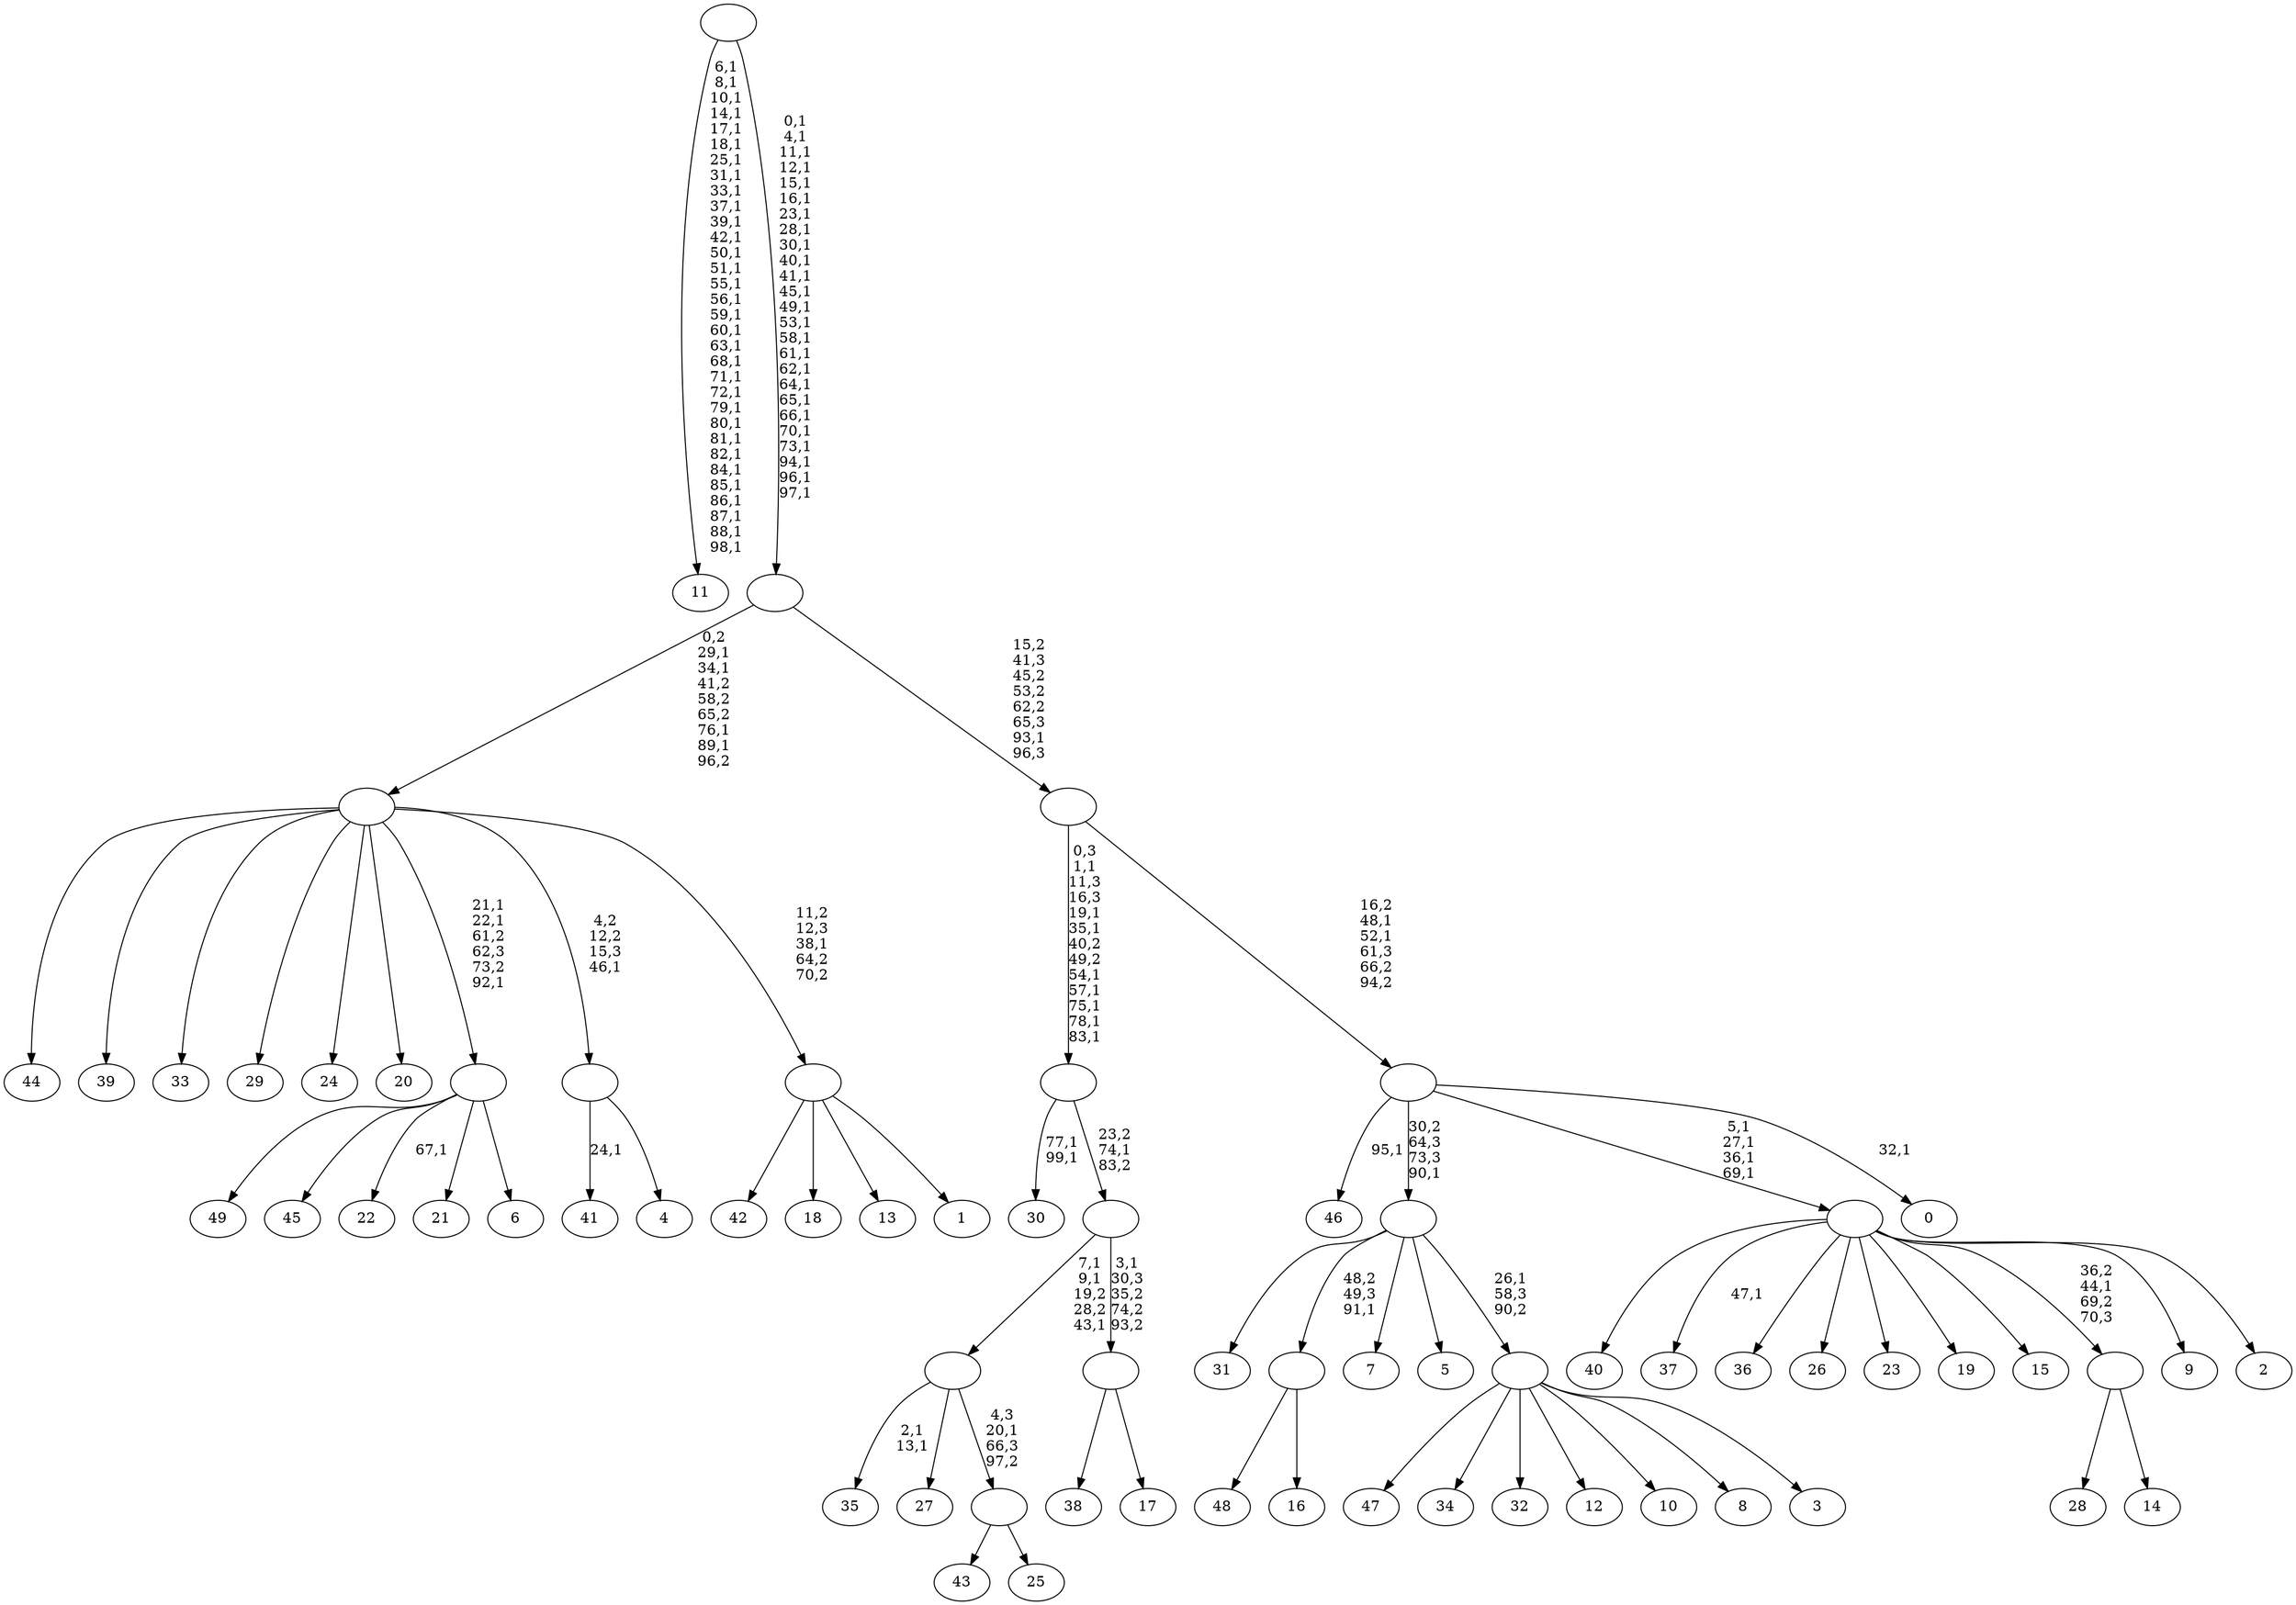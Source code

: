digraph T {
	150 [label="49"]
	149 [label="48"]
	148 [label="47"]
	147 [label="46"]
	145 [label="45"]
	144 [label="44"]
	143 [label="43"]
	142 [label="42"]
	141 [label="41"]
	139 [label="40"]
	138 [label="39"]
	137 [label="38"]
	136 [label="37"]
	134 [label="36"]
	133 [label="35"]
	130 [label="34"]
	129 [label="33"]
	128 [label="32"]
	127 [label="31"]
	126 [label="30"]
	123 [label="29"]
	122 [label="28"]
	121 [label="27"]
	120 [label="26"]
	119 [label="25"]
	118 [label=""]
	117 [label=""]
	114 [label="24"]
	113 [label="23"]
	112 [label="22"]
	110 [label="21"]
	109 [label="20"]
	108 [label="19"]
	107 [label="18"]
	106 [label="17"]
	105 [label=""]
	104 [label=""]
	103 [label=""]
	95 [label="16"]
	94 [label=""]
	93 [label="15"]
	92 [label="14"]
	91 [label=""]
	90 [label="13"]
	89 [label="12"]
	88 [label="11"]
	55 [label="10"]
	54 [label="9"]
	53 [label="8"]
	52 [label="7"]
	51 [label="6"]
	50 [label=""]
	47 [label="5"]
	46 [label="4"]
	45 [label=""]
	44 [label="3"]
	43 [label=""]
	42 [label=""]
	41 [label="2"]
	40 [label=""]
	36 [label="1"]
	35 [label=""]
	34 [label=""]
	30 [label="0"]
	28 [label=""]
	26 [label=""]
	25 [label=""]
	0 [label=""]
	118 -> 143 [label=""]
	118 -> 119 [label=""]
	117 -> 133 [label="2,1\n13,1"]
	117 -> 121 [label=""]
	117 -> 118 [label="4,3\n20,1\n66,3\n97,2"]
	105 -> 137 [label=""]
	105 -> 106 [label=""]
	104 -> 117 [label="7,1\n9,1\n19,2\n28,2\n43,1"]
	104 -> 105 [label="3,1\n30,3\n35,2\n74,2\n93,2"]
	103 -> 126 [label="77,1\n99,1"]
	103 -> 104 [label="23,2\n74,1\n83,2"]
	94 -> 149 [label=""]
	94 -> 95 [label=""]
	91 -> 122 [label=""]
	91 -> 92 [label=""]
	50 -> 112 [label="67,1"]
	50 -> 150 [label=""]
	50 -> 145 [label=""]
	50 -> 110 [label=""]
	50 -> 51 [label=""]
	45 -> 141 [label="24,1"]
	45 -> 46 [label=""]
	43 -> 148 [label=""]
	43 -> 130 [label=""]
	43 -> 128 [label=""]
	43 -> 89 [label=""]
	43 -> 55 [label=""]
	43 -> 53 [label=""]
	43 -> 44 [label=""]
	42 -> 127 [label=""]
	42 -> 94 [label="48,2\n49,3\n91,1"]
	42 -> 52 [label=""]
	42 -> 47 [label=""]
	42 -> 43 [label="26,1\n58,3\n90,2"]
	40 -> 136 [label="47,1"]
	40 -> 139 [label=""]
	40 -> 134 [label=""]
	40 -> 120 [label=""]
	40 -> 113 [label=""]
	40 -> 108 [label=""]
	40 -> 93 [label=""]
	40 -> 91 [label="36,2\n44,1\n69,2\n70,3"]
	40 -> 54 [label=""]
	40 -> 41 [label=""]
	35 -> 142 [label=""]
	35 -> 107 [label=""]
	35 -> 90 [label=""]
	35 -> 36 [label=""]
	34 -> 50 [label="21,1\n22,1\n61,2\n62,3\n73,2\n92,1"]
	34 -> 144 [label=""]
	34 -> 138 [label=""]
	34 -> 129 [label=""]
	34 -> 123 [label=""]
	34 -> 114 [label=""]
	34 -> 109 [label=""]
	34 -> 45 [label="4,2\n12,2\n15,3\n46,1"]
	34 -> 35 [label="11,2\n12,3\n38,1\n64,2\n70,2"]
	28 -> 30 [label="32,1"]
	28 -> 40 [label="5,1\n27,1\n36,1\n69,1"]
	28 -> 147 [label="95,1"]
	28 -> 42 [label="30,2\n64,3\n73,3\n90,1"]
	26 -> 28 [label="16,2\n48,1\n52,1\n61,3\n66,2\n94,2"]
	26 -> 103 [label="0,3\n1,1\n11,3\n16,3\n19,1\n35,1\n40,2\n49,2\n54,1\n57,1\n75,1\n78,1\n83,1"]
	25 -> 34 [label="0,2\n29,1\n34,1\n41,2\n58,2\n65,2\n76,1\n89,1\n96,2"]
	25 -> 26 [label="15,2\n41,3\n45,2\n53,2\n62,2\n65,3\n93,1\n96,3"]
	0 -> 25 [label="0,1\n4,1\n11,1\n12,1\n15,1\n16,1\n23,1\n28,1\n30,1\n40,1\n41,1\n45,1\n49,1\n53,1\n58,1\n61,1\n62,1\n64,1\n65,1\n66,1\n70,1\n73,1\n94,1\n96,1\n97,1"]
	0 -> 88 [label="6,1\n8,1\n10,1\n14,1\n17,1\n18,1\n25,1\n31,1\n33,1\n37,1\n39,1\n42,1\n50,1\n51,1\n55,1\n56,1\n59,1\n60,1\n63,1\n68,1\n71,1\n72,1\n79,1\n80,1\n81,1\n82,1\n84,1\n85,1\n86,1\n87,1\n88,1\n98,1"]
}
